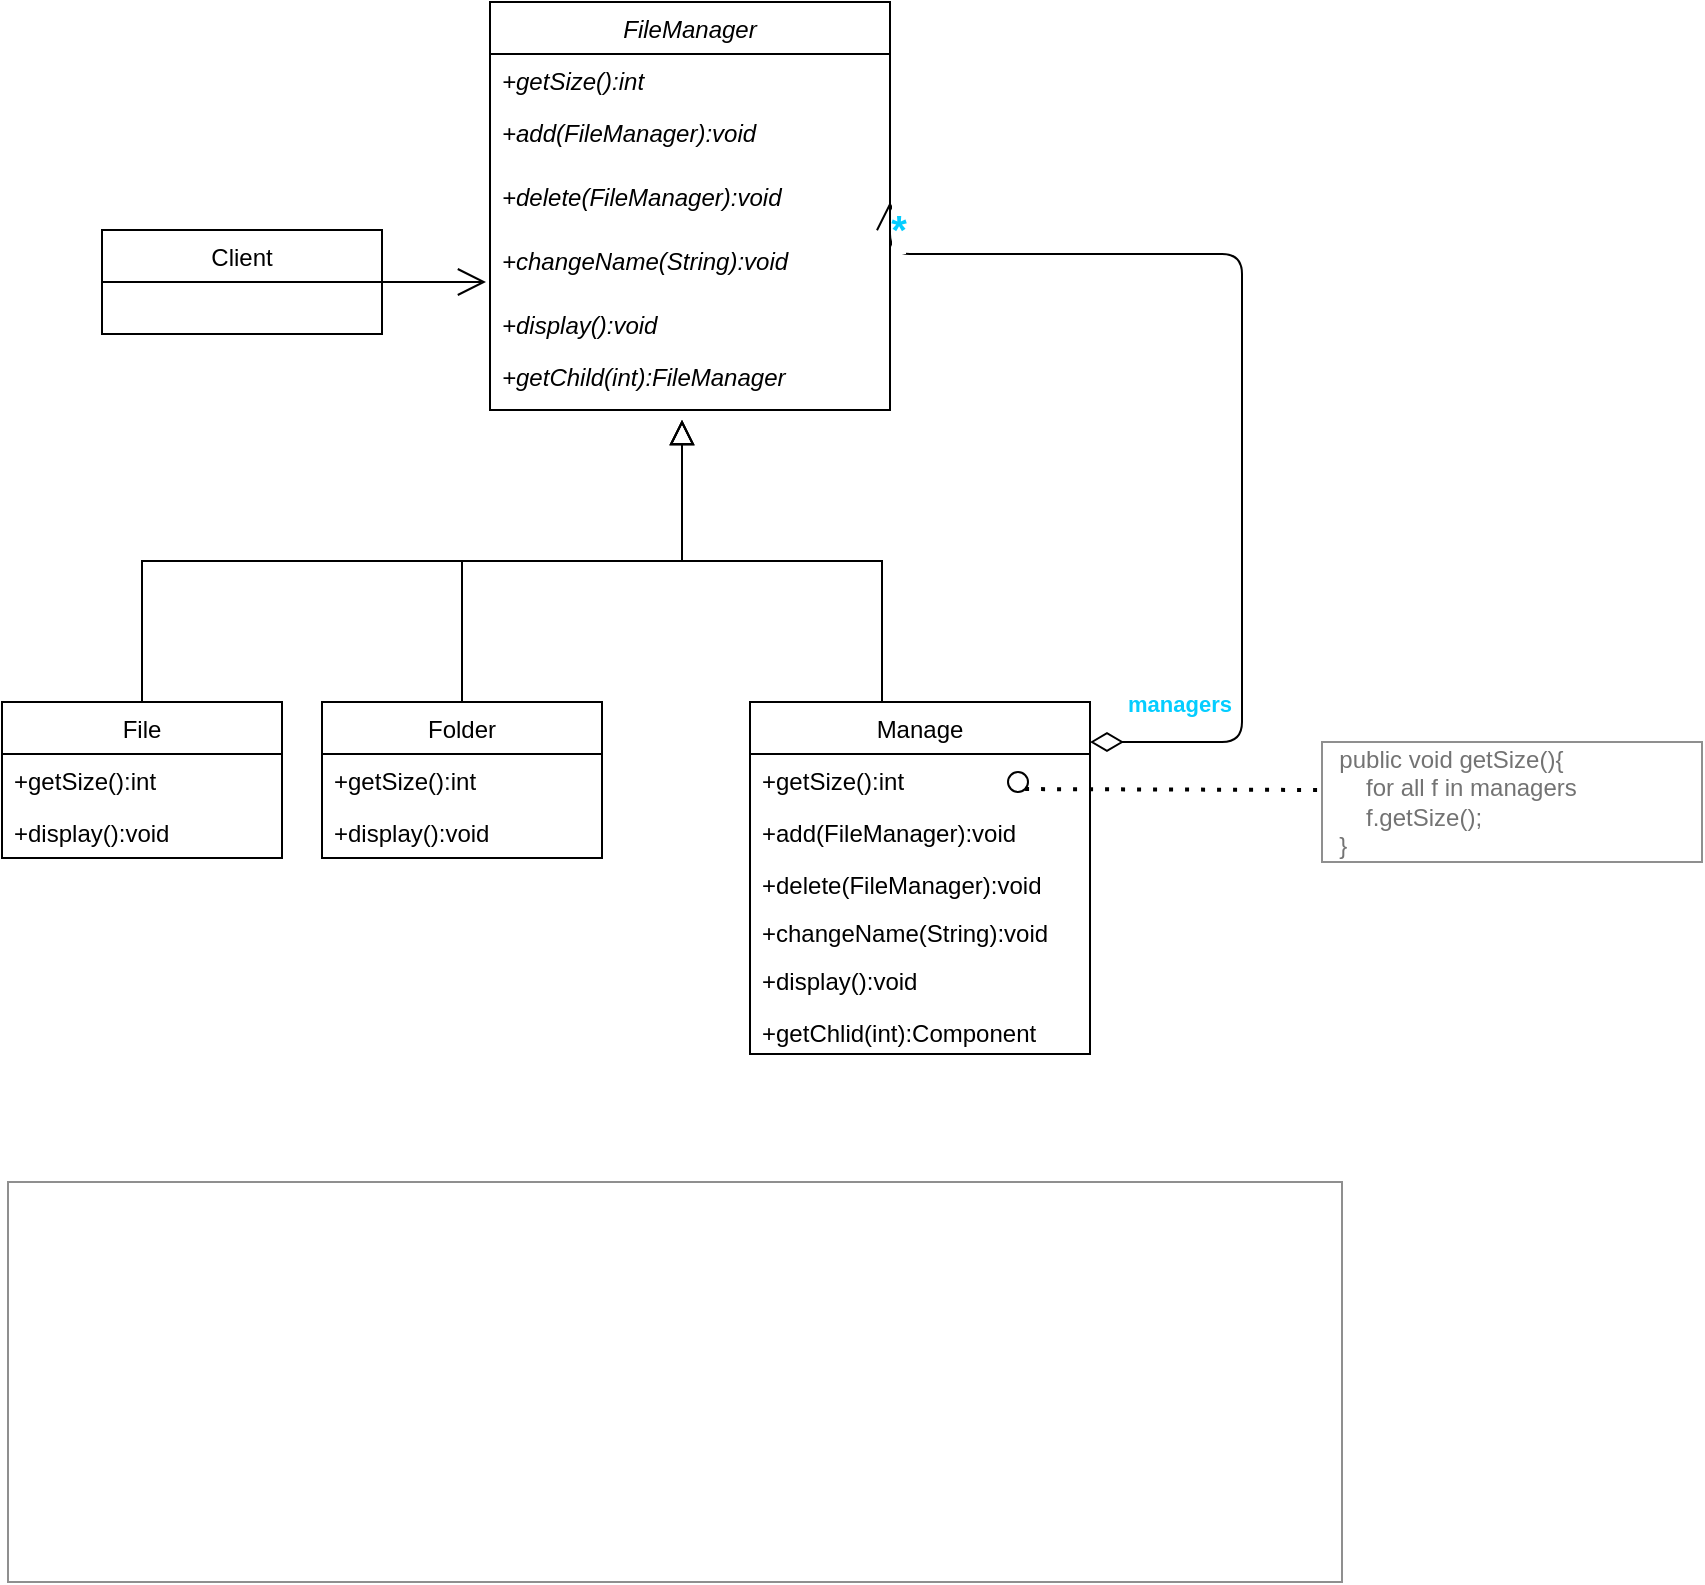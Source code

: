 <mxfile version="13.9.8" type="github">
  <diagram id="C5RBs43oDa-KdzZeNtuy" name="Page-1">
    <mxGraphModel dx="1765" dy="628" grid="1" gridSize="10" guides="1" tooltips="1" connect="1" arrows="1" fold="1" page="1" pageScale="1" pageWidth="827" pageHeight="1169" math="0" shadow="0">
      <root>
        <mxCell id="WIyWlLk6GJQsqaUBKTNV-0" />
        <mxCell id="WIyWlLk6GJQsqaUBKTNV-1" parent="WIyWlLk6GJQsqaUBKTNV-0" />
        <mxCell id="zkfFHV4jXpPFQw0GAbJ--12" value="" style="endArrow=block;endSize=10;endFill=0;shadow=0;strokeWidth=1;rounded=0;edgeStyle=elbowEdgeStyle;elbow=vertical;" parent="WIyWlLk6GJQsqaUBKTNV-1" edge="1">
          <mxGeometry width="160" relative="1" as="geometry">
            <mxPoint x="200" y="360" as="sourcePoint" />
            <mxPoint x="310" y="219" as="targetPoint" />
          </mxGeometry>
        </mxCell>
        <mxCell id="zkfFHV4jXpPFQw0GAbJ--16" value="" style="endArrow=block;endSize=10;endFill=0;shadow=0;strokeWidth=1;rounded=0;edgeStyle=elbowEdgeStyle;elbow=vertical;" parent="WIyWlLk6GJQsqaUBKTNV-1" edge="1">
          <mxGeometry width="160" relative="1" as="geometry">
            <mxPoint x="410" y="360" as="sourcePoint" />
            <mxPoint x="310" y="219" as="targetPoint" />
          </mxGeometry>
        </mxCell>
        <mxCell id="n-7tMSdOyZGbc8-vc1UM-0" value="Client" style="swimlane;fontStyle=0;childLayout=stackLayout;horizontal=1;startSize=26;fillColor=none;horizontalStack=0;resizeParent=1;resizeParentMax=0;resizeLast=0;collapsible=1;marginBottom=0;" vertex="1" parent="WIyWlLk6GJQsqaUBKTNV-1">
          <mxGeometry x="20" y="124" width="140" height="52" as="geometry" />
        </mxCell>
        <mxCell id="n-7tMSdOyZGbc8-vc1UM-5" value="FileManager" style="swimlane;fontStyle=2;childLayout=stackLayout;horizontal=1;startSize=26;fillColor=none;horizontalStack=0;resizeParent=1;resizeParentMax=0;resizeLast=0;collapsible=1;marginBottom=0;" vertex="1" parent="WIyWlLk6GJQsqaUBKTNV-1">
          <mxGeometry x="214" y="10" width="200" height="204" as="geometry" />
        </mxCell>
        <mxCell id="n-7tMSdOyZGbc8-vc1UM-6" value="+getSize():int" style="text;strokeColor=none;fillColor=none;align=left;verticalAlign=top;spacingLeft=4;spacingRight=4;overflow=hidden;rotatable=0;points=[[0,0.5],[1,0.5]];portConstraint=eastwest;fontStyle=2" vertex="1" parent="n-7tMSdOyZGbc8-vc1UM-5">
          <mxGeometry y="26" width="200" height="26" as="geometry" />
        </mxCell>
        <mxCell id="n-7tMSdOyZGbc8-vc1UM-8" value="+add(FileManager):void&#xa;" style="text;strokeColor=none;fillColor=none;align=left;verticalAlign=top;spacingLeft=4;spacingRight=4;overflow=hidden;rotatable=0;points=[[0,0.5],[1,0.5]];portConstraint=eastwest;fontStyle=2" vertex="1" parent="n-7tMSdOyZGbc8-vc1UM-5">
          <mxGeometry y="52" width="200" height="32" as="geometry" />
        </mxCell>
        <mxCell id="n-7tMSdOyZGbc8-vc1UM-38" value="+delete(FileManager):void" style="text;strokeColor=none;fillColor=none;align=left;verticalAlign=top;spacingLeft=4;spacingRight=4;overflow=hidden;rotatable=0;points=[[0,0.5],[1,0.5]];portConstraint=eastwest;fontStyle=2" vertex="1" parent="n-7tMSdOyZGbc8-vc1UM-5">
          <mxGeometry y="84" width="200" height="32" as="geometry" />
        </mxCell>
        <mxCell id="n-7tMSdOyZGbc8-vc1UM-39" value="+changeName(String):void" style="text;strokeColor=none;fillColor=none;align=left;verticalAlign=top;spacingLeft=4;spacingRight=4;overflow=hidden;rotatable=0;points=[[0,0.5],[1,0.5]];portConstraint=eastwest;fontStyle=2" vertex="1" parent="n-7tMSdOyZGbc8-vc1UM-5">
          <mxGeometry y="116" width="200" height="32" as="geometry" />
        </mxCell>
        <mxCell id="n-7tMSdOyZGbc8-vc1UM-7" value="+display():void" style="text;strokeColor=none;fillColor=none;align=left;verticalAlign=top;spacingLeft=4;spacingRight=4;overflow=hidden;rotatable=0;points=[[0,0.5],[1,0.5]];portConstraint=eastwest;fontStyle=2" vertex="1" parent="n-7tMSdOyZGbc8-vc1UM-5">
          <mxGeometry y="148" width="200" height="26" as="geometry" />
        </mxCell>
        <mxCell id="n-7tMSdOyZGbc8-vc1UM-9" value="+getChild(int):FileManager" style="text;strokeColor=none;fillColor=none;align=left;verticalAlign=top;spacingLeft=4;spacingRight=4;overflow=hidden;rotatable=0;points=[[0,0.5],[1,0.5]];portConstraint=eastwest;fontStyle=2" vertex="1" parent="n-7tMSdOyZGbc8-vc1UM-5">
          <mxGeometry y="174" width="200" height="30" as="geometry" />
        </mxCell>
        <mxCell id="n-7tMSdOyZGbc8-vc1UM-10" value="" style="endArrow=open;endFill=1;endSize=12;html=1;exitX=1;exitY=0.5;exitDx=0;exitDy=0;" edge="1" parent="WIyWlLk6GJQsqaUBKTNV-1" source="n-7tMSdOyZGbc8-vc1UM-0">
          <mxGeometry width="160" relative="1" as="geometry">
            <mxPoint x="220" y="320" as="sourcePoint" />
            <mxPoint x="212" y="150" as="targetPoint" />
          </mxGeometry>
        </mxCell>
        <mxCell id="n-7tMSdOyZGbc8-vc1UM-11" value="Manage" style="swimlane;fontStyle=0;childLayout=stackLayout;horizontal=1;startSize=26;fillColor=none;horizontalStack=0;resizeParent=1;resizeParentMax=0;resizeLast=0;collapsible=1;marginBottom=0;" vertex="1" parent="WIyWlLk6GJQsqaUBKTNV-1">
          <mxGeometry x="344" y="360" width="170" height="176" as="geometry" />
        </mxCell>
        <mxCell id="n-7tMSdOyZGbc8-vc1UM-12" value="+getSize():int" style="text;strokeColor=none;fillColor=none;align=left;verticalAlign=top;spacingLeft=4;spacingRight=4;overflow=hidden;rotatable=0;points=[[0,0.5],[1,0.5]];portConstraint=eastwest;" vertex="1" parent="n-7tMSdOyZGbc8-vc1UM-11">
          <mxGeometry y="26" width="170" height="26" as="geometry" />
        </mxCell>
        <mxCell id="n-7tMSdOyZGbc8-vc1UM-13" value="+add(FileManager):void" style="text;strokeColor=none;fillColor=none;align=left;verticalAlign=top;spacingLeft=4;spacingRight=4;overflow=hidden;rotatable=0;points=[[0,0.5],[1,0.5]];portConstraint=eastwest;" vertex="1" parent="n-7tMSdOyZGbc8-vc1UM-11">
          <mxGeometry y="52" width="170" height="26" as="geometry" />
        </mxCell>
        <mxCell id="n-7tMSdOyZGbc8-vc1UM-14" value="+delete(FileManager):void" style="text;strokeColor=none;fillColor=none;align=left;verticalAlign=top;spacingLeft=4;spacingRight=4;overflow=hidden;rotatable=0;points=[[0,0.5],[1,0.5]];portConstraint=eastwest;" vertex="1" parent="n-7tMSdOyZGbc8-vc1UM-11">
          <mxGeometry y="78" width="170" height="24" as="geometry" />
        </mxCell>
        <mxCell id="n-7tMSdOyZGbc8-vc1UM-40" value="+changeName(String):void" style="text;strokeColor=none;fillColor=none;align=left;verticalAlign=top;spacingLeft=4;spacingRight=4;overflow=hidden;rotatable=0;points=[[0,0.5],[1,0.5]];portConstraint=eastwest;" vertex="1" parent="n-7tMSdOyZGbc8-vc1UM-11">
          <mxGeometry y="102" width="170" height="24" as="geometry" />
        </mxCell>
        <mxCell id="n-7tMSdOyZGbc8-vc1UM-37" value="+display():void" style="text;strokeColor=none;fillColor=none;align=left;verticalAlign=top;spacingLeft=4;spacingRight=4;overflow=hidden;rotatable=0;points=[[0,0.5],[1,0.5]];portConstraint=eastwest;" vertex="1" parent="n-7tMSdOyZGbc8-vc1UM-11">
          <mxGeometry y="126" width="170" height="26" as="geometry" />
        </mxCell>
        <mxCell id="n-7tMSdOyZGbc8-vc1UM-16" value="+getChlid(int):Component" style="text;strokeColor=none;fillColor=none;align=left;verticalAlign=top;spacingLeft=4;spacingRight=4;overflow=hidden;rotatable=0;points=[[0,0.5],[1,0.5]];portConstraint=eastwest;" vertex="1" parent="n-7tMSdOyZGbc8-vc1UM-11">
          <mxGeometry y="152" width="170" height="24" as="geometry" />
        </mxCell>
        <mxCell id="n-7tMSdOyZGbc8-vc1UM-17" value="&lt;font color=&quot;#05cdff&quot;&gt;&lt;b&gt;managers&lt;/b&gt;&lt;/font&gt;" style="endArrow=open;html=1;endSize=12;startArrow=diamondThin;startSize=14;startFill=0;edgeStyle=orthogonalEdgeStyle;align=left;verticalAlign=bottom;entryX=1;entryY=0.5;entryDx=0;entryDy=0;" edge="1" parent="WIyWlLk6GJQsqaUBKTNV-1" target="n-7tMSdOyZGbc8-vc1UM-38">
          <mxGeometry x="-0.935" y="10" relative="1" as="geometry">
            <mxPoint x="514" y="380" as="sourcePoint" />
            <mxPoint x="380" y="320" as="targetPoint" />
            <Array as="points">
              <mxPoint x="590" y="380" />
              <mxPoint x="590" y="136" />
            </Array>
            <mxPoint as="offset" />
          </mxGeometry>
        </mxCell>
        <mxCell id="n-7tMSdOyZGbc8-vc1UM-41" value="*" style="edgeLabel;html=1;align=center;verticalAlign=middle;resizable=0;points=[];fontColor=#05CDFF;fontStyle=1;fontSize=20;" vertex="1" connectable="0" parent="n-7tMSdOyZGbc8-vc1UM-17">
          <mxGeometry x="0.907" y="-4" relative="1" as="geometry">
            <mxPoint y="-12" as="offset" />
          </mxGeometry>
        </mxCell>
        <mxCell id="n-7tMSdOyZGbc8-vc1UM-19" value="" style="ellipse;fillColor=#ffffff;strokeColor=#000000;" vertex="1" parent="WIyWlLk6GJQsqaUBKTNV-1">
          <mxGeometry x="473" y="395" width="10" height="10" as="geometry" />
        </mxCell>
        <mxCell id="n-7tMSdOyZGbc8-vc1UM-21" value="" style="endArrow=none;dashed=1;html=1;dashPattern=1 3;strokeWidth=2;exitX=1;exitY=1;exitDx=0;exitDy=0;" edge="1" parent="WIyWlLk6GJQsqaUBKTNV-1" source="n-7tMSdOyZGbc8-vc1UM-19">
          <mxGeometry width="50" height="50" relative="1" as="geometry">
            <mxPoint x="280" y="380" as="sourcePoint" />
            <mxPoint x="630" y="404" as="targetPoint" />
          </mxGeometry>
        </mxCell>
        <mxCell id="n-7tMSdOyZGbc8-vc1UM-24" value="&lt;font color=&quot;#737373&quot;&gt;&amp;nbsp; public void getSize(){&lt;br&gt;&amp;nbsp; &amp;nbsp; &amp;nbsp; for all f in managers&lt;br&gt;&amp;nbsp; &amp;nbsp; &amp;nbsp; f.getSize();&lt;br&gt;&amp;nbsp; }&lt;/font&gt;" style="html=1;align=left;strokeColor=#8F8F8F;" vertex="1" parent="WIyWlLk6GJQsqaUBKTNV-1">
          <mxGeometry x="630" y="380" width="190" height="60" as="geometry" />
        </mxCell>
        <mxCell id="n-7tMSdOyZGbc8-vc1UM-25" value="Folder" style="swimlane;fontStyle=0;childLayout=stackLayout;horizontal=1;startSize=26;fillColor=none;horizontalStack=0;resizeParent=1;resizeParentMax=0;resizeLast=0;collapsible=1;marginBottom=0;" vertex="1" parent="WIyWlLk6GJQsqaUBKTNV-1">
          <mxGeometry x="130" y="360" width="140" height="78" as="geometry" />
        </mxCell>
        <mxCell id="n-7tMSdOyZGbc8-vc1UM-26" value="+getSize():int" style="text;strokeColor=none;fillColor=none;align=left;verticalAlign=top;spacingLeft=4;spacingRight=4;overflow=hidden;rotatable=0;points=[[0,0.5],[1,0.5]];portConstraint=eastwest;" vertex="1" parent="n-7tMSdOyZGbc8-vc1UM-25">
          <mxGeometry y="26" width="140" height="26" as="geometry" />
        </mxCell>
        <mxCell id="n-7tMSdOyZGbc8-vc1UM-36" value="+display():void" style="text;strokeColor=none;fillColor=none;align=left;verticalAlign=top;spacingLeft=4;spacingRight=4;overflow=hidden;rotatable=0;points=[[0,0.5],[1,0.5]];portConstraint=eastwest;" vertex="1" parent="n-7tMSdOyZGbc8-vc1UM-25">
          <mxGeometry y="52" width="140" height="26" as="geometry" />
        </mxCell>
        <mxCell id="n-7tMSdOyZGbc8-vc1UM-29" value="File" style="swimlane;fontStyle=0;childLayout=stackLayout;horizontal=1;startSize=26;fillColor=none;horizontalStack=0;resizeParent=1;resizeParentMax=0;resizeLast=0;collapsible=1;marginBottom=0;" vertex="1" parent="WIyWlLk6GJQsqaUBKTNV-1">
          <mxGeometry x="-30" y="360" width="140" height="78" as="geometry" />
        </mxCell>
        <mxCell id="n-7tMSdOyZGbc8-vc1UM-30" value="+getSize():int" style="text;strokeColor=none;fillColor=none;align=left;verticalAlign=top;spacingLeft=4;spacingRight=4;overflow=hidden;rotatable=0;points=[[0,0.5],[1,0.5]];portConstraint=eastwest;" vertex="1" parent="n-7tMSdOyZGbc8-vc1UM-29">
          <mxGeometry y="26" width="140" height="26" as="geometry" />
        </mxCell>
        <mxCell id="n-7tMSdOyZGbc8-vc1UM-34" value="+display():void" style="text;strokeColor=none;fillColor=none;align=left;verticalAlign=top;spacingLeft=4;spacingRight=4;overflow=hidden;rotatable=0;points=[[0,0.5],[1,0.5]];portConstraint=eastwest;" vertex="1" parent="n-7tMSdOyZGbc8-vc1UM-29">
          <mxGeometry y="52" width="140" height="26" as="geometry" />
        </mxCell>
        <mxCell id="n-7tMSdOyZGbc8-vc1UM-31" value="" style="endArrow=block;endSize=10;endFill=0;shadow=0;strokeWidth=1;rounded=0;edgeStyle=elbowEdgeStyle;elbow=vertical;exitX=0.5;exitY=0;exitDx=0;exitDy=0;" edge="1" parent="WIyWlLk6GJQsqaUBKTNV-1" source="n-7tMSdOyZGbc8-vc1UM-29">
          <mxGeometry width="160" relative="1" as="geometry">
            <mxPoint x="200" y="360" as="sourcePoint" />
            <mxPoint x="310" y="219" as="targetPoint" />
          </mxGeometry>
        </mxCell>
        <mxCell id="n-7tMSdOyZGbc8-vc1UM-42" value="" style="html=1;strokeColor=#8F8F8F;fontSize=20;fontColor=#05CDFF;" vertex="1" parent="WIyWlLk6GJQsqaUBKTNV-1">
          <mxGeometry x="-27" y="600" width="667" height="200" as="geometry" />
        </mxCell>
      </root>
    </mxGraphModel>
  </diagram>
</mxfile>
